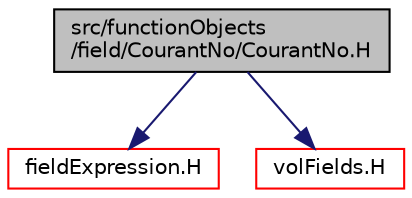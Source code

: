 digraph "src/functionObjects/field/CourantNo/CourantNo.H"
{
  bgcolor="transparent";
  edge [fontname="Helvetica",fontsize="10",labelfontname="Helvetica",labelfontsize="10"];
  node [fontname="Helvetica",fontsize="10",shape=record];
  Node0 [label="src/functionObjects\l/field/CourantNo/CourantNo.H",height=0.2,width=0.4,color="black", fillcolor="grey75", style="filled", fontcolor="black"];
  Node0 -> Node1 [color="midnightblue",fontsize="10",style="solid",fontname="Helvetica"];
  Node1 [label="fieldExpression.H",height=0.2,width=0.4,color="red",URL="$a04613.html"];
  Node0 -> Node98 [color="midnightblue",fontsize="10",style="solid",fontname="Helvetica"];
  Node98 [label="volFields.H",height=0.2,width=0.4,color="red",URL="$a02912.html"];
}
